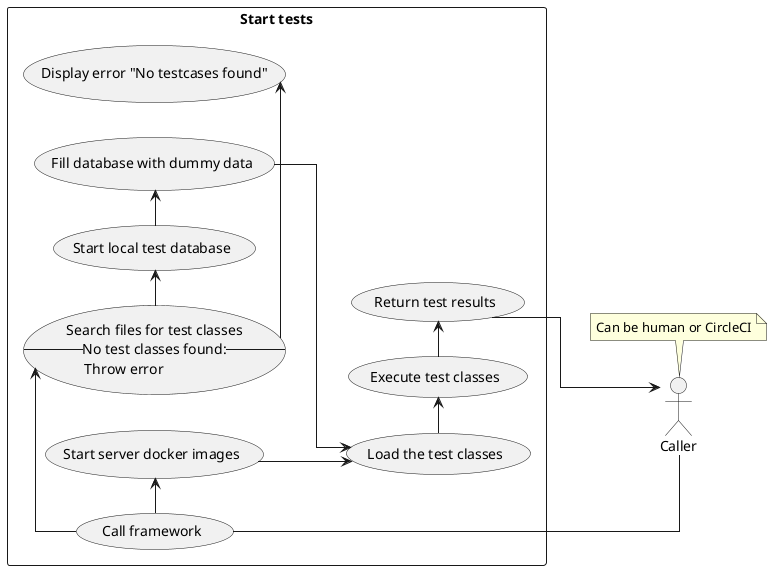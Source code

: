 @startuml usecase
left to right direction
skinparam linetype ortho

actor caller as "Caller"

note top of caller: Can be human or CircleCI

rectangle "Start tests" {
    usecase start as "Call framework"
    usecase search as "Search files for test classes
    --No test classes found:--
    Throw error"
    usecase db as "Start local test database"
    usecase init as "Fill database with dummy data"
    usecase servers as "Start server docker images"
    usecase load as "Load the test classes"
    usecase execute as "Execute test classes"
    usecase return as "Return test results"
    usecase error as "Display error "No testcases found""
}

caller -- start
search -> error

start -> search
search -> db
db -> init
start -> servers
servers --> load
init --> load
load -> execute
execute -> return
return --> caller

@enduml